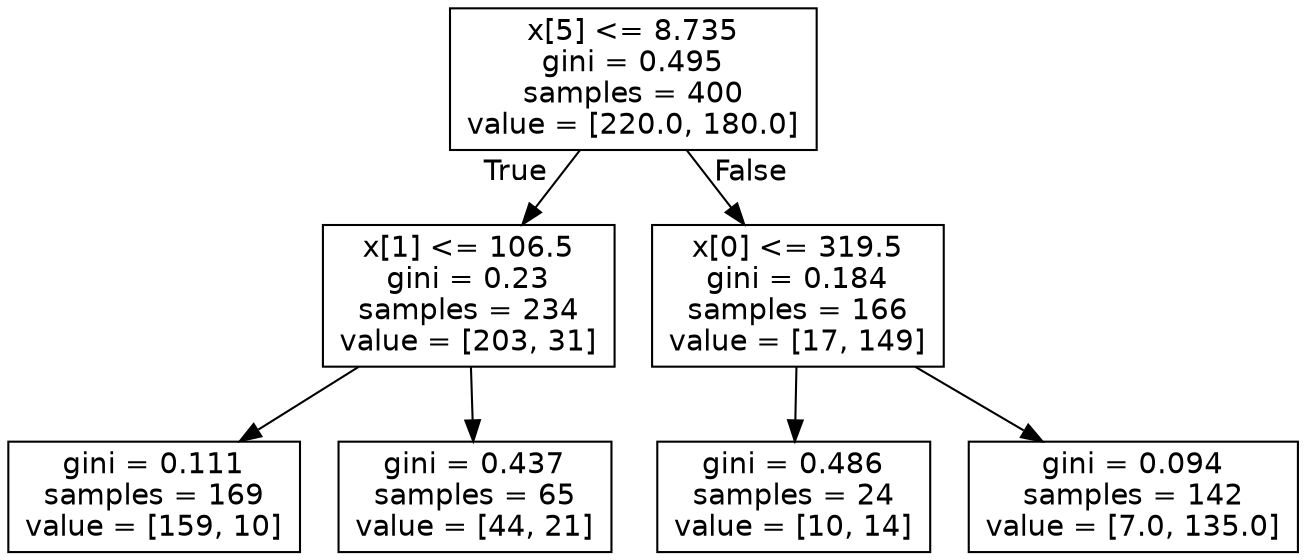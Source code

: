 digraph Tree {
node [shape=box, fontname="helvetica"] ;
edge [fontname="helvetica"] ;
0 [label="x[5] <= 8.735\ngini = 0.495\nsamples = 400\nvalue = [220.0, 180.0]"] ;
1 [label="x[1] <= 106.5\ngini = 0.23\nsamples = 234\nvalue = [203, 31]"] ;
0 -> 1 [labeldistance=2.5, labelangle=45, headlabel="True"] ;
2 [label="gini = 0.111\nsamples = 169\nvalue = [159, 10]"] ;
1 -> 2 ;
3 [label="gini = 0.437\nsamples = 65\nvalue = [44, 21]"] ;
1 -> 3 ;
4 [label="x[0] <= 319.5\ngini = 0.184\nsamples = 166\nvalue = [17, 149]"] ;
0 -> 4 [labeldistance=2.5, labelangle=-45, headlabel="False"] ;
5 [label="gini = 0.486\nsamples = 24\nvalue = [10, 14]"] ;
4 -> 5 ;
6 [label="gini = 0.094\nsamples = 142\nvalue = [7.0, 135.0]"] ;
4 -> 6 ;
}
